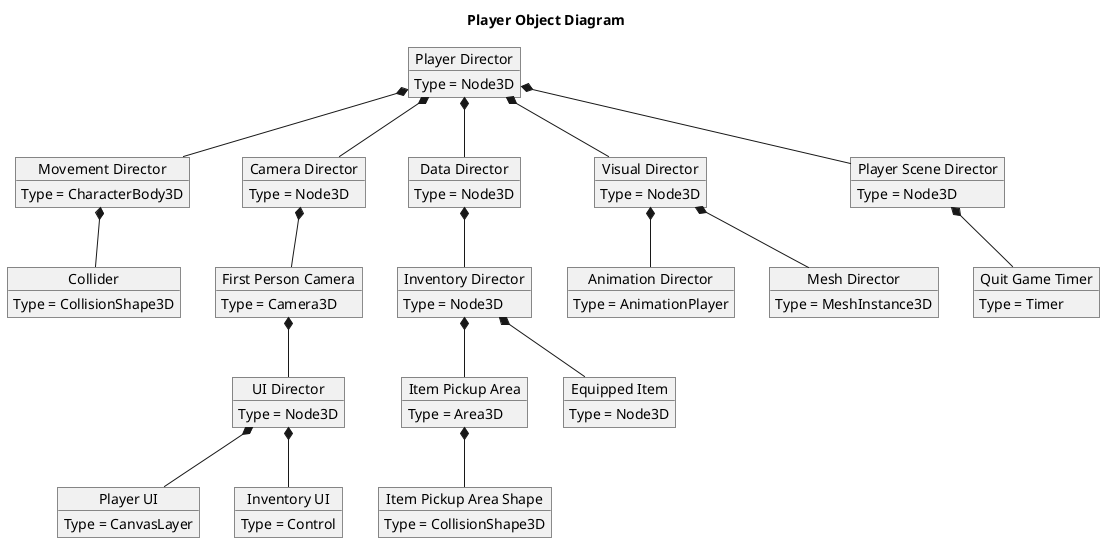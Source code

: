 @startuml Player Object

title Player Object Diagram

object "Player Director" as Player

object "Movement Director" as Movement
object "Camera Director" as Camera
object "Data Director" as Data
object "Visual Director" as Visual
object "Collider" as Collider
object "First Person Camera" as FPS
object "UI Director" as UI_Director
object "Player UI" as PlayerUI
object "Inventory UI" as InventoryUI
object "Animation Director" as Animation
object "Mesh Director" as Mesh
object "Inventory Director" as InventoryDir
object "Item Pickup Area" as PickupArea
object "Item Pickup Area Shape" as PickupShape
object "Equipped Item" as EquippedItem
object "Player Scene Director" as SceneDir
object "Quit Game Timer" as QuitTimer

Player : Type = Node3D
Movement : Type = CharacterBody3D
Camera : Type = Node3D
Data : Type = Node3D
Visual : Type = Node3D
Collider : Type = CollisionShape3D
FPS : Type = Camera3D
UI_Director : Type = Node3D
PlayerUI : Type = CanvasLayer
InventoryUI : Type = Control
Animation : Type = AnimationPlayer
Mesh : Type = MeshInstance3D
InventoryDir : Type = Node3D
PickupArea : Type = Area3D
PickupShape : Type = CollisionShape3D
EquippedItem : Type = Node3D
SceneDir : Type = Node3D
QuitTimer : Type = Timer

Player *-- Movement
Player *-- Camera
Player *-- Data
Player *-- Visual
Movement *-- Collider
Camera *-- FPS
FPS *-- UI_Director
UI_Director *-- PlayerUI
UI_Director *-- InventoryUI
Visual *-- Animation
Visual *-- Mesh
Data *-- InventoryDir
InventoryDir *-- PickupArea
PickupArea *-- PickupShape
InventoryDir *-- EquippedItem
Player *-- SceneDir
SceneDir *-- QuitTimer

@enduml